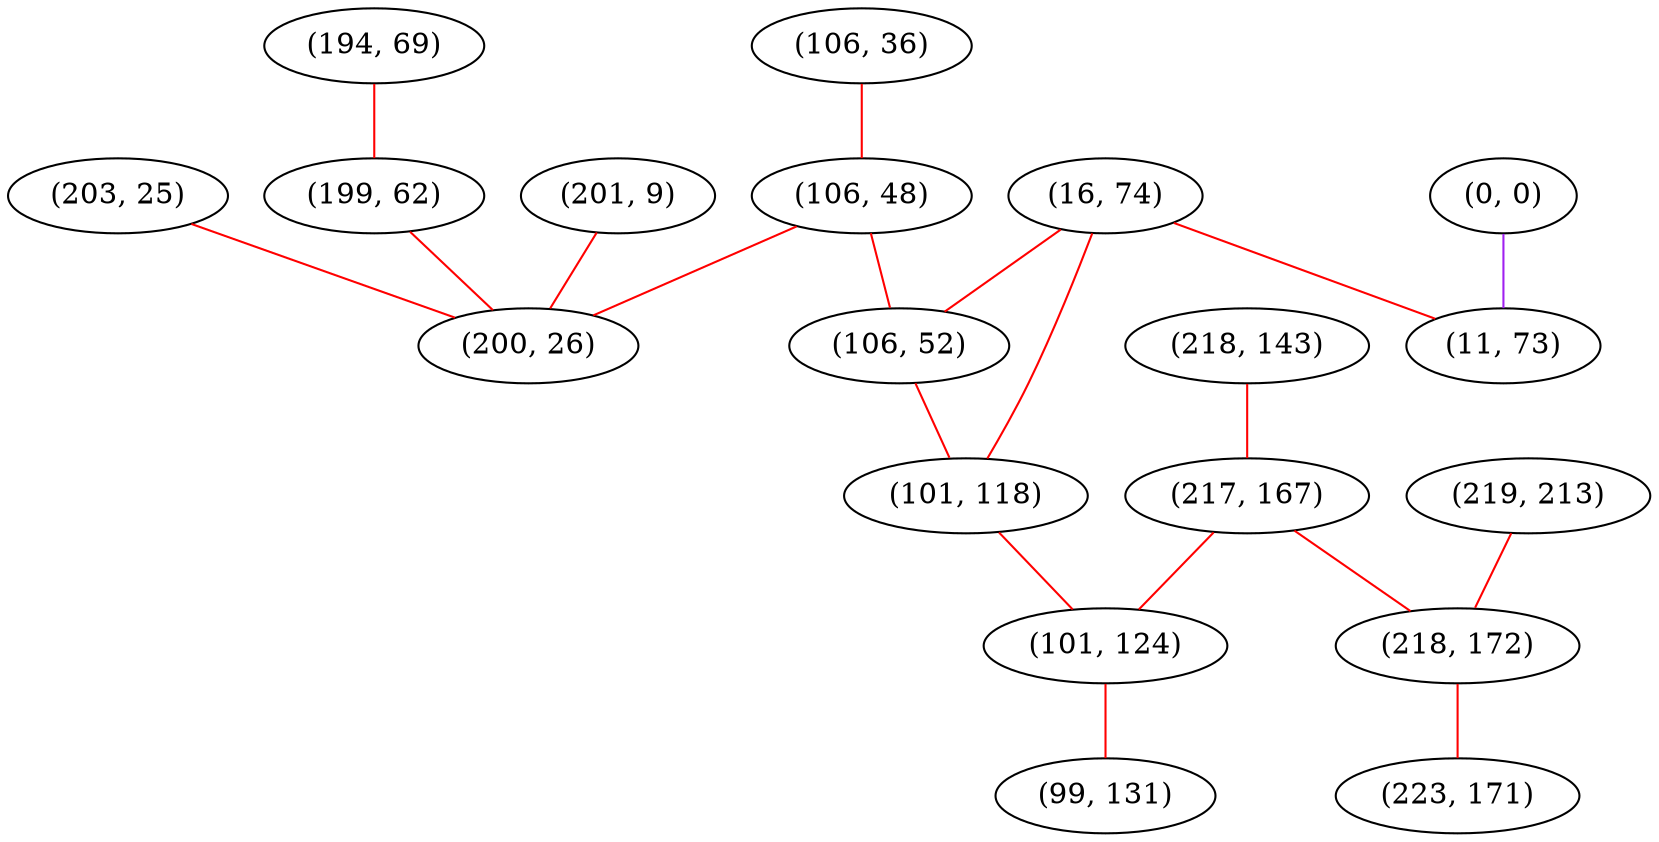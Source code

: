 graph "" {
"(106, 36)";
"(218, 143)";
"(0, 0)";
"(16, 74)";
"(219, 213)";
"(106, 48)";
"(194, 69)";
"(11, 73)";
"(199, 62)";
"(217, 167)";
"(201, 9)";
"(218, 172)";
"(106, 52)";
"(223, 171)";
"(101, 118)";
"(101, 124)";
"(203, 25)";
"(200, 26)";
"(99, 131)";
"(106, 36)" -- "(106, 48)"  [color=red, key=0, weight=1];
"(218, 143)" -- "(217, 167)"  [color=red, key=0, weight=1];
"(0, 0)" -- "(11, 73)"  [color=purple, key=0, weight=4];
"(16, 74)" -- "(101, 118)"  [color=red, key=0, weight=1];
"(16, 74)" -- "(11, 73)"  [color=red, key=0, weight=1];
"(16, 74)" -- "(106, 52)"  [color=red, key=0, weight=1];
"(219, 213)" -- "(218, 172)"  [color=red, key=0, weight=1];
"(106, 48)" -- "(106, 52)"  [color=red, key=0, weight=1];
"(106, 48)" -- "(200, 26)"  [color=red, key=0, weight=1];
"(194, 69)" -- "(199, 62)"  [color=red, key=0, weight=1];
"(199, 62)" -- "(200, 26)"  [color=red, key=0, weight=1];
"(217, 167)" -- "(101, 124)"  [color=red, key=0, weight=1];
"(217, 167)" -- "(218, 172)"  [color=red, key=0, weight=1];
"(201, 9)" -- "(200, 26)"  [color=red, key=0, weight=1];
"(218, 172)" -- "(223, 171)"  [color=red, key=0, weight=1];
"(106, 52)" -- "(101, 118)"  [color=red, key=0, weight=1];
"(101, 118)" -- "(101, 124)"  [color=red, key=0, weight=1];
"(101, 124)" -- "(99, 131)"  [color=red, key=0, weight=1];
"(203, 25)" -- "(200, 26)"  [color=red, key=0, weight=1];
}
